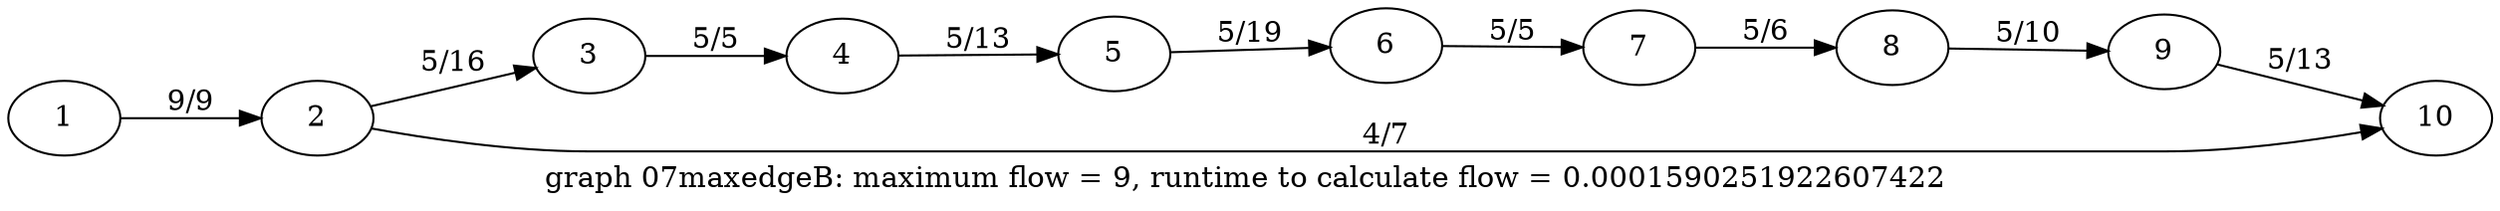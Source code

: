digraph g{

rankdir = LR

1 -> 2 [label = " 9/9 "];
2 -> 3 [label = " 5/16 "];
3 -> 4 [label = " 5/5 "];
4 -> 5 [label = " 5/13 "];
5 -> 6 [label = " 5/19 "];
6 -> 7 [label = " 5/5 "];
7 -> 8 [label = " 5/6 "];
8 -> 9 [label = " 5/10 "];
9 -> 10 [label = " 5/13 "];
2 -> 10 [label = " 4/7 "];

label = "graph 07maxedgeB: maximum flow = 9, runtime to calculate flow = 0.0001590251922607422 "
}